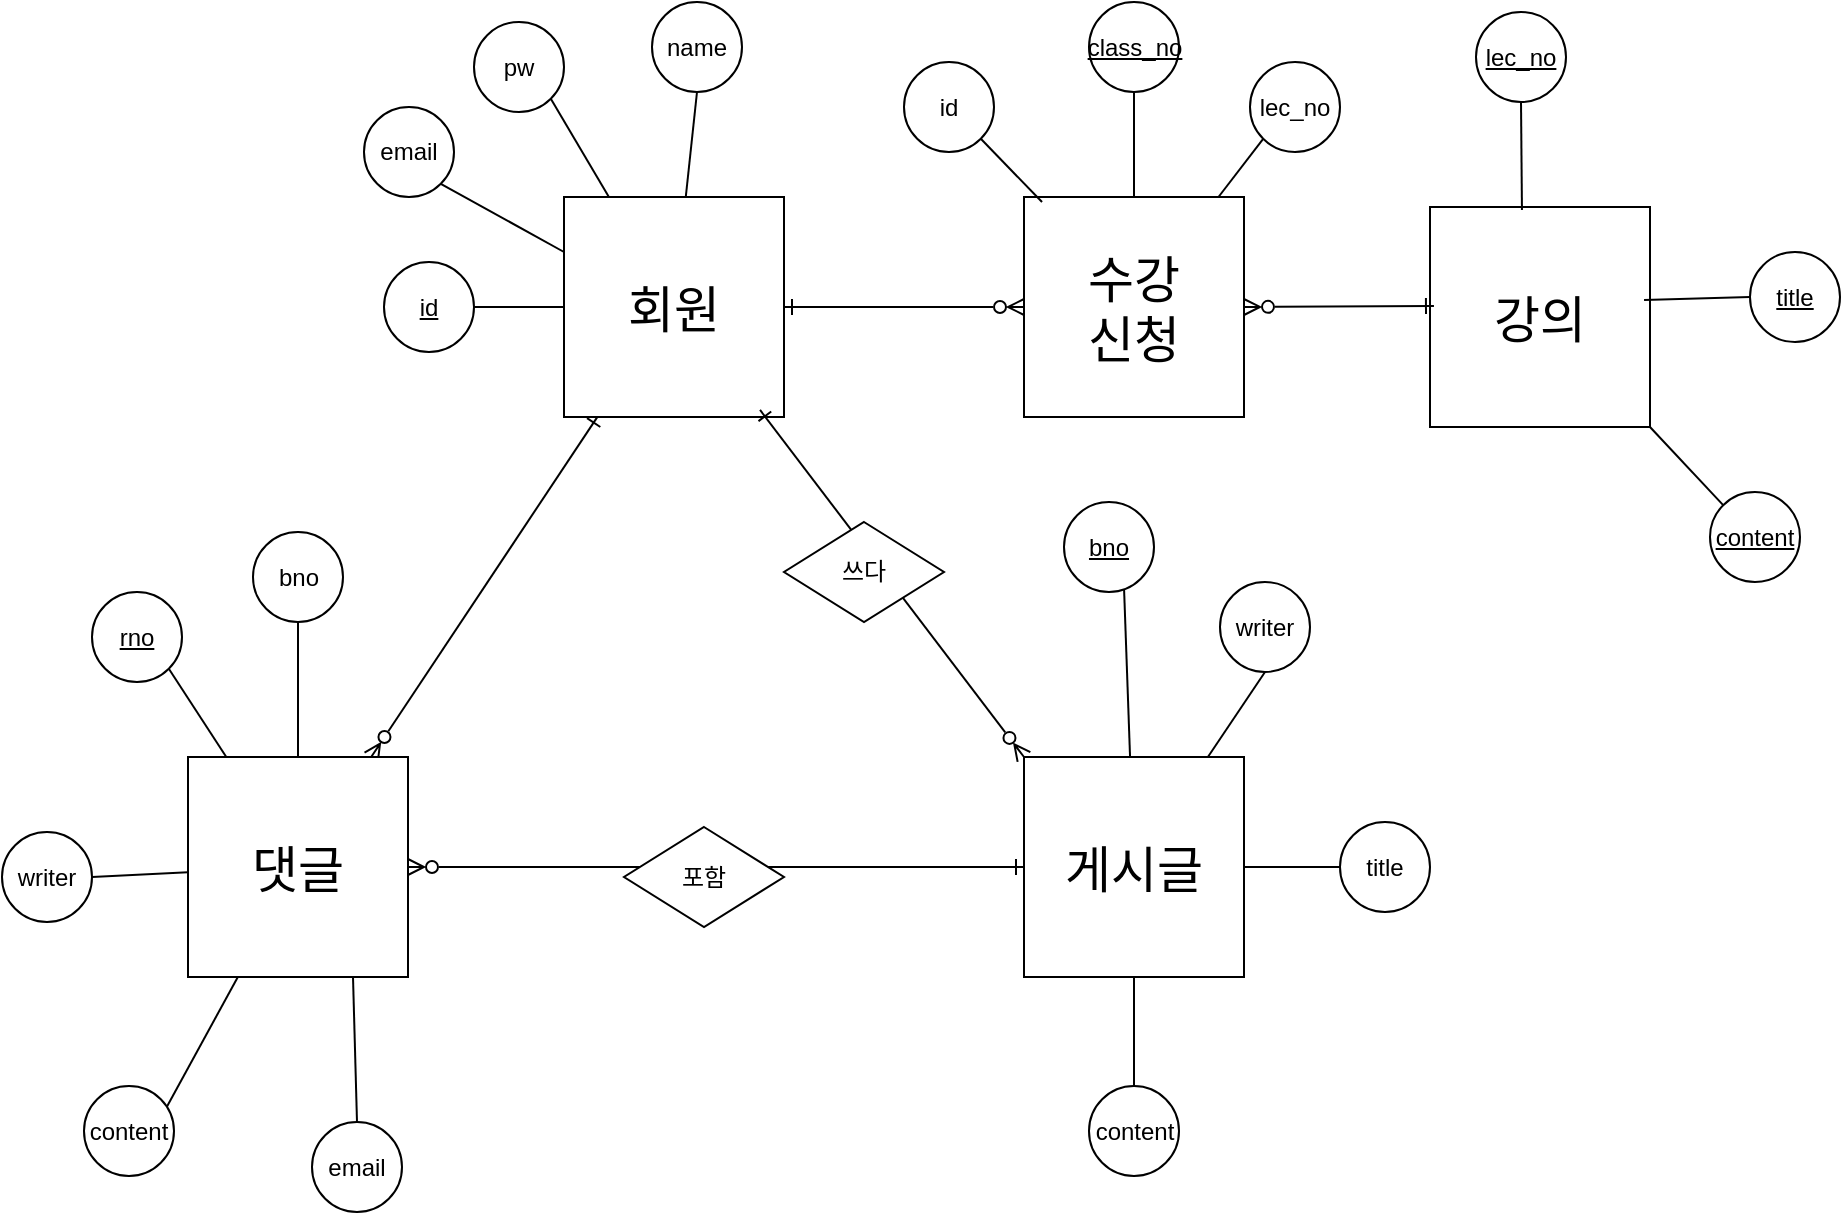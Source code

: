 <mxfile version="24.7.7">
  <diagram name="페이지-1" id="ZMWF_jh5PjNdTkbyq6kR">
    <mxGraphModel dx="1621" dy="739" grid="1" gridSize="10" guides="1" tooltips="1" connect="1" arrows="1" fold="1" page="1" pageScale="1" pageWidth="827" pageHeight="1169" math="0" shadow="0">
      <root>
        <mxCell id="0" />
        <mxCell id="1" parent="0" />
        <mxCell id="B7UjVybQpsrSIDHmtoby-45" style="edgeStyle=none;rounded=0;orthogonalLoop=1;jettySize=auto;html=1;exitX=0.155;exitY=0.995;exitDx=0;exitDy=0;endArrow=ERzeroToMany;endFill=0;startArrow=ERone;startFill=0;exitPerimeter=0;" edge="1" parent="1" source="B7UjVybQpsrSIDHmtoby-1" target="B7UjVybQpsrSIDHmtoby-29">
          <mxGeometry relative="1" as="geometry" />
        </mxCell>
        <mxCell id="B7UjVybQpsrSIDHmtoby-57" style="edgeStyle=none;rounded=0;orthogonalLoop=1;jettySize=auto;html=1;exitX=1;exitY=0.5;exitDx=0;exitDy=0;endArrow=ERzeroToMany;endFill=0;startArrow=ERone;startFill=0;" edge="1" parent="1" source="B7UjVybQpsrSIDHmtoby-1" target="B7UjVybQpsrSIDHmtoby-56">
          <mxGeometry relative="1" as="geometry" />
        </mxCell>
        <mxCell id="B7UjVybQpsrSIDHmtoby-1" value="&lt;font style=&quot;font-size: 25px;&quot;&gt;회원&lt;/font&gt;" style="whiteSpace=wrap;html=1;aspect=fixed;" vertex="1" parent="1">
          <mxGeometry x="-480" y="117.5" width="110" height="110" as="geometry" />
        </mxCell>
        <mxCell id="B7UjVybQpsrSIDHmtoby-7" style="rounded=0;orthogonalLoop=1;jettySize=auto;html=1;exitX=1;exitY=0.5;exitDx=0;exitDy=0;endArrow=none;endFill=0;" edge="1" parent="1" source="B7UjVybQpsrSIDHmtoby-2" target="B7UjVybQpsrSIDHmtoby-1">
          <mxGeometry relative="1" as="geometry" />
        </mxCell>
        <mxCell id="B7UjVybQpsrSIDHmtoby-2" value="&lt;u&gt;id&lt;/u&gt;" style="ellipse;whiteSpace=wrap;html=1;aspect=fixed;" vertex="1" parent="1">
          <mxGeometry x="-570" y="150" width="45" height="45" as="geometry" />
        </mxCell>
        <mxCell id="B7UjVybQpsrSIDHmtoby-14" style="edgeStyle=none;rounded=0;orthogonalLoop=1;jettySize=auto;html=1;exitX=1;exitY=1;exitDx=0;exitDy=0;endArrow=none;endFill=0;" edge="1" parent="1" source="B7UjVybQpsrSIDHmtoby-13" target="B7UjVybQpsrSIDHmtoby-1">
          <mxGeometry relative="1" as="geometry" />
        </mxCell>
        <mxCell id="B7UjVybQpsrSIDHmtoby-13" value="pw" style="ellipse;whiteSpace=wrap;html=1;aspect=fixed;" vertex="1" parent="1">
          <mxGeometry x="-525" y="30" width="45" height="45" as="geometry" />
        </mxCell>
        <mxCell id="B7UjVybQpsrSIDHmtoby-16" style="edgeStyle=none;rounded=0;orthogonalLoop=1;jettySize=auto;html=1;exitX=0.5;exitY=1;exitDx=0;exitDy=0;endArrow=none;endFill=0;" edge="1" parent="1" source="B7UjVybQpsrSIDHmtoby-15" target="B7UjVybQpsrSIDHmtoby-1">
          <mxGeometry relative="1" as="geometry" />
        </mxCell>
        <mxCell id="B7UjVybQpsrSIDHmtoby-15" value="name" style="ellipse;whiteSpace=wrap;html=1;aspect=fixed;" vertex="1" parent="1">
          <mxGeometry x="-436" y="20" width="45" height="45" as="geometry" />
        </mxCell>
        <mxCell id="B7UjVybQpsrSIDHmtoby-46" style="edgeStyle=none;rounded=0;orthogonalLoop=1;jettySize=auto;html=1;exitX=1;exitY=1;exitDx=0;exitDy=0;entryX=0;entryY=0.25;entryDx=0;entryDy=0;endArrow=none;endFill=0;" edge="1" parent="1" source="B7UjVybQpsrSIDHmtoby-17" target="B7UjVybQpsrSIDHmtoby-1">
          <mxGeometry relative="1" as="geometry" />
        </mxCell>
        <mxCell id="B7UjVybQpsrSIDHmtoby-17" value="email" style="ellipse;whiteSpace=wrap;html=1;aspect=fixed;" vertex="1" parent="1">
          <mxGeometry x="-580" y="72.5" width="45" height="45" as="geometry" />
        </mxCell>
        <mxCell id="B7UjVybQpsrSIDHmtoby-43" style="edgeStyle=none;rounded=0;orthogonalLoop=1;jettySize=auto;html=1;exitX=0;exitY=0.5;exitDx=0;exitDy=0;entryX=1;entryY=0.5;entryDx=0;entryDy=0;endArrow=ERzeroToMany;endFill=0;startArrow=ERone;startFill=0;" edge="1" parent="1" source="B7UjVybQpsrSIDHmtoby-19" target="B7UjVybQpsrSIDHmtoby-29">
          <mxGeometry relative="1" as="geometry" />
        </mxCell>
        <mxCell id="B7UjVybQpsrSIDHmtoby-19" value="&lt;font style=&quot;font-size: 25px;&quot;&gt;게시글&lt;/font&gt;" style="whiteSpace=wrap;html=1;aspect=fixed;" vertex="1" parent="1">
          <mxGeometry x="-250" y="397.5" width="110" height="110" as="geometry" />
        </mxCell>
        <mxCell id="B7UjVybQpsrSIDHmtoby-20" style="rounded=0;orthogonalLoop=1;jettySize=auto;html=1;endArrow=none;endFill=0;" edge="1" parent="1" source="B7UjVybQpsrSIDHmtoby-21" target="B7UjVybQpsrSIDHmtoby-19">
          <mxGeometry relative="1" as="geometry" />
        </mxCell>
        <mxCell id="B7UjVybQpsrSIDHmtoby-21" value="content" style="ellipse;whiteSpace=wrap;html=1;aspect=fixed;" vertex="1" parent="1">
          <mxGeometry x="-217.5" y="562" width="45" height="45" as="geometry" />
        </mxCell>
        <mxCell id="B7UjVybQpsrSIDHmtoby-22" style="edgeStyle=none;rounded=0;orthogonalLoop=1;jettySize=auto;html=1;exitX=0.667;exitY=0.956;exitDx=0;exitDy=0;endArrow=none;endFill=0;exitPerimeter=0;" edge="1" parent="1" source="B7UjVybQpsrSIDHmtoby-23" target="B7UjVybQpsrSIDHmtoby-19">
          <mxGeometry relative="1" as="geometry" />
        </mxCell>
        <mxCell id="B7UjVybQpsrSIDHmtoby-23" value="&lt;u&gt;bno&lt;/u&gt;" style="ellipse;whiteSpace=wrap;html=1;aspect=fixed;" vertex="1" parent="1">
          <mxGeometry x="-230" y="270" width="45" height="45" as="geometry" />
        </mxCell>
        <mxCell id="B7UjVybQpsrSIDHmtoby-24" style="edgeStyle=none;rounded=0;orthogonalLoop=1;jettySize=auto;html=1;exitX=0.5;exitY=1;exitDx=0;exitDy=0;endArrow=none;endFill=0;" edge="1" parent="1" source="B7UjVybQpsrSIDHmtoby-25" target="B7UjVybQpsrSIDHmtoby-19">
          <mxGeometry relative="1" as="geometry" />
        </mxCell>
        <mxCell id="B7UjVybQpsrSIDHmtoby-25" value="writer" style="ellipse;whiteSpace=wrap;html=1;aspect=fixed;" vertex="1" parent="1">
          <mxGeometry x="-152" y="310" width="45" height="45" as="geometry" />
        </mxCell>
        <mxCell id="B7UjVybQpsrSIDHmtoby-26" style="edgeStyle=none;rounded=0;orthogonalLoop=1;jettySize=auto;html=1;exitX=0;exitY=0.5;exitDx=0;exitDy=0;entryX=1;entryY=0.5;entryDx=0;entryDy=0;endArrow=none;endFill=0;" edge="1" parent="1" source="B7UjVybQpsrSIDHmtoby-27" target="B7UjVybQpsrSIDHmtoby-19">
          <mxGeometry relative="1" as="geometry" />
        </mxCell>
        <mxCell id="B7UjVybQpsrSIDHmtoby-27" value="title" style="ellipse;whiteSpace=wrap;html=1;aspect=fixed;" vertex="1" parent="1">
          <mxGeometry x="-92" y="430" width="45" height="45" as="geometry" />
        </mxCell>
        <mxCell id="B7UjVybQpsrSIDHmtoby-28" style="edgeStyle=none;rounded=0;orthogonalLoop=1;jettySize=auto;html=1;exitX=1;exitY=0.5;exitDx=0;exitDy=0;" edge="1" parent="1" source="B7UjVybQpsrSIDHmtoby-21" target="B7UjVybQpsrSIDHmtoby-21">
          <mxGeometry relative="1" as="geometry" />
        </mxCell>
        <mxCell id="B7UjVybQpsrSIDHmtoby-29" value="&lt;span style=&quot;font-size: 25px;&quot;&gt;댓글&lt;/span&gt;" style="whiteSpace=wrap;html=1;aspect=fixed;" vertex="1" parent="1">
          <mxGeometry x="-668" y="397.5" width="110" height="110" as="geometry" />
        </mxCell>
        <mxCell id="B7UjVybQpsrSIDHmtoby-30" style="rounded=0;orthogonalLoop=1;jettySize=auto;html=1;exitX=1;exitY=0.5;exitDx=0;exitDy=0;endArrow=none;endFill=0;" edge="1" parent="1" source="B7UjVybQpsrSIDHmtoby-31" target="B7UjVybQpsrSIDHmtoby-29">
          <mxGeometry relative="1" as="geometry" />
        </mxCell>
        <mxCell id="B7UjVybQpsrSIDHmtoby-31" value="writer" style="ellipse;whiteSpace=wrap;html=1;aspect=fixed;" vertex="1" parent="1">
          <mxGeometry x="-761" y="435" width="45" height="45" as="geometry" />
        </mxCell>
        <mxCell id="B7UjVybQpsrSIDHmtoby-32" style="edgeStyle=none;rounded=0;orthogonalLoop=1;jettySize=auto;html=1;exitX=1;exitY=1;exitDx=0;exitDy=0;endArrow=none;endFill=0;" edge="1" parent="1" source="B7UjVybQpsrSIDHmtoby-33" target="B7UjVybQpsrSIDHmtoby-29">
          <mxGeometry relative="1" as="geometry" />
        </mxCell>
        <mxCell id="B7UjVybQpsrSIDHmtoby-33" value="&lt;u&gt;rno&lt;/u&gt;" style="ellipse;whiteSpace=wrap;html=1;aspect=fixed;" vertex="1" parent="1">
          <mxGeometry x="-716" y="315" width="45" height="45" as="geometry" />
        </mxCell>
        <mxCell id="B7UjVybQpsrSIDHmtoby-34" style="edgeStyle=none;rounded=0;orthogonalLoop=1;jettySize=auto;html=1;exitX=0.5;exitY=1;exitDx=0;exitDy=0;endArrow=none;endFill=0;" edge="1" parent="1" source="B7UjVybQpsrSIDHmtoby-35" target="B7UjVybQpsrSIDHmtoby-29">
          <mxGeometry relative="1" as="geometry" />
        </mxCell>
        <mxCell id="B7UjVybQpsrSIDHmtoby-35" value="content" style="ellipse;whiteSpace=wrap;html=1;aspect=fixed;" vertex="1" parent="1">
          <mxGeometry x="-720" y="562" width="45" height="45" as="geometry" />
        </mxCell>
        <mxCell id="B7UjVybQpsrSIDHmtoby-38" style="edgeStyle=none;rounded=0;orthogonalLoop=1;jettySize=auto;html=1;exitX=0.5;exitY=0;exitDx=0;exitDy=0;entryX=0.75;entryY=1;entryDx=0;entryDy=0;endArrow=none;endFill=0;" edge="1" parent="1" source="B7UjVybQpsrSIDHmtoby-37" target="B7UjVybQpsrSIDHmtoby-29">
          <mxGeometry relative="1" as="geometry" />
        </mxCell>
        <mxCell id="B7UjVybQpsrSIDHmtoby-37" value="email" style="ellipse;whiteSpace=wrap;html=1;aspect=fixed;" vertex="1" parent="1">
          <mxGeometry x="-606" y="580" width="45" height="45" as="geometry" />
        </mxCell>
        <mxCell id="B7UjVybQpsrSIDHmtoby-39" style="edgeStyle=none;rounded=0;orthogonalLoop=1;jettySize=auto;html=1;exitX=0;exitY=0;exitDx=0;exitDy=0;entryX=0.891;entryY=0.968;entryDx=0;entryDy=0;entryPerimeter=0;endArrow=ERone;endFill=0;startArrow=ERzeroToMany;startFill=0;" edge="1" parent="1" source="B7UjVybQpsrSIDHmtoby-19" target="B7UjVybQpsrSIDHmtoby-1">
          <mxGeometry relative="1" as="geometry" />
        </mxCell>
        <mxCell id="B7UjVybQpsrSIDHmtoby-40" value="쓰다" style="rhombus;whiteSpace=wrap;html=1;" vertex="1" parent="1">
          <mxGeometry x="-370" y="280" width="80" height="50" as="geometry" />
        </mxCell>
        <mxCell id="B7UjVybQpsrSIDHmtoby-44" value="포함" style="rhombus;whiteSpace=wrap;html=1;" vertex="1" parent="1">
          <mxGeometry x="-450" y="432.5" width="80" height="50" as="geometry" />
        </mxCell>
        <mxCell id="B7UjVybQpsrSIDHmtoby-47" value="&lt;font style=&quot;font-size: 25px;&quot;&gt;강의&lt;/font&gt;" style="whiteSpace=wrap;html=1;aspect=fixed;" vertex="1" parent="1">
          <mxGeometry x="-47" y="122.5" width="110" height="110" as="geometry" />
        </mxCell>
        <mxCell id="B7UjVybQpsrSIDHmtoby-48" value="&lt;u&gt;lec_no&lt;/u&gt;" style="ellipse;whiteSpace=wrap;html=1;aspect=fixed;" vertex="1" parent="1">
          <mxGeometry x="-24" y="25" width="45" height="45" as="geometry" />
        </mxCell>
        <mxCell id="B7UjVybQpsrSIDHmtoby-49" style="edgeStyle=none;rounded=0;orthogonalLoop=1;jettySize=auto;html=1;exitX=0.5;exitY=1;exitDx=0;exitDy=0;entryX=0.418;entryY=0.014;entryDx=0;entryDy=0;entryPerimeter=0;endArrow=none;endFill=0;" edge="1" parent="1" source="B7UjVybQpsrSIDHmtoby-48" target="B7UjVybQpsrSIDHmtoby-47">
          <mxGeometry relative="1" as="geometry" />
        </mxCell>
        <mxCell id="B7UjVybQpsrSIDHmtoby-50" value="&lt;u&gt;title&lt;/u&gt;" style="ellipse;whiteSpace=wrap;html=1;aspect=fixed;" vertex="1" parent="1">
          <mxGeometry x="113" y="145" width="45" height="45" as="geometry" />
        </mxCell>
        <mxCell id="B7UjVybQpsrSIDHmtoby-51" style="edgeStyle=none;rounded=0;orthogonalLoop=1;jettySize=auto;html=1;exitX=0;exitY=0.5;exitDx=0;exitDy=0;entryX=0.973;entryY=0.423;entryDx=0;entryDy=0;entryPerimeter=0;endArrow=none;endFill=0;" edge="1" parent="1" source="B7UjVybQpsrSIDHmtoby-50" target="B7UjVybQpsrSIDHmtoby-47">
          <mxGeometry relative="1" as="geometry" />
        </mxCell>
        <mxCell id="B7UjVybQpsrSIDHmtoby-54" style="edgeStyle=none;rounded=0;orthogonalLoop=1;jettySize=auto;html=1;exitX=0;exitY=0;exitDx=0;exitDy=0;entryX=1;entryY=1;entryDx=0;entryDy=0;endArrow=none;endFill=0;" edge="1" parent="1" source="B7UjVybQpsrSIDHmtoby-52" target="B7UjVybQpsrSIDHmtoby-47">
          <mxGeometry relative="1" as="geometry" />
        </mxCell>
        <mxCell id="B7UjVybQpsrSIDHmtoby-52" value="&lt;u&gt;content&lt;/u&gt;" style="ellipse;whiteSpace=wrap;html=1;aspect=fixed;" vertex="1" parent="1">
          <mxGeometry x="93" y="265" width="45" height="45" as="geometry" />
        </mxCell>
        <mxCell id="B7UjVybQpsrSIDHmtoby-56" value="&lt;span style=&quot;font-size: 25px;&quot;&gt;수강&lt;/span&gt;&lt;div&gt;&lt;span style=&quot;font-size: 25px;&quot;&gt;신청&lt;/span&gt;&lt;/div&gt;" style="whiteSpace=wrap;html=1;aspect=fixed;" vertex="1" parent="1">
          <mxGeometry x="-250" y="117.5" width="110" height="110" as="geometry" />
        </mxCell>
        <mxCell id="B7UjVybQpsrSIDHmtoby-58" style="edgeStyle=none;rounded=0;orthogonalLoop=1;jettySize=auto;html=1;exitX=1;exitY=0.5;exitDx=0;exitDy=0;entryX=0.018;entryY=0.45;entryDx=0;entryDy=0;entryPerimeter=0;endArrow=ERone;endFill=0;startArrow=ERzeroToMany;startFill=0;" edge="1" parent="1" source="B7UjVybQpsrSIDHmtoby-56" target="B7UjVybQpsrSIDHmtoby-47">
          <mxGeometry relative="1" as="geometry" />
        </mxCell>
        <mxCell id="B7UjVybQpsrSIDHmtoby-60" style="edgeStyle=none;rounded=0;orthogonalLoop=1;jettySize=auto;html=1;exitX=0.5;exitY=1;exitDx=0;exitDy=0;entryX=0.5;entryY=0;entryDx=0;entryDy=0;endArrow=none;endFill=0;" edge="1" parent="1" source="B7UjVybQpsrSIDHmtoby-59" target="B7UjVybQpsrSIDHmtoby-56">
          <mxGeometry relative="1" as="geometry" />
        </mxCell>
        <mxCell id="B7UjVybQpsrSIDHmtoby-59" value="&lt;u&gt;class_no&lt;/u&gt;" style="ellipse;whiteSpace=wrap;html=1;aspect=fixed;" vertex="1" parent="1">
          <mxGeometry x="-217.5" y="20" width="45" height="45" as="geometry" />
        </mxCell>
        <mxCell id="B7UjVybQpsrSIDHmtoby-61" value="id" style="ellipse;whiteSpace=wrap;html=1;aspect=fixed;" vertex="1" parent="1">
          <mxGeometry x="-310" y="50" width="45" height="45" as="geometry" />
        </mxCell>
        <mxCell id="B7UjVybQpsrSIDHmtoby-62" style="edgeStyle=none;rounded=0;orthogonalLoop=1;jettySize=auto;html=1;exitX=1;exitY=1;exitDx=0;exitDy=0;entryX=0.082;entryY=0.023;entryDx=0;entryDy=0;entryPerimeter=0;endArrow=none;endFill=0;" edge="1" parent="1" source="B7UjVybQpsrSIDHmtoby-61" target="B7UjVybQpsrSIDHmtoby-56">
          <mxGeometry relative="1" as="geometry" />
        </mxCell>
        <mxCell id="B7UjVybQpsrSIDHmtoby-64" style="edgeStyle=none;rounded=0;orthogonalLoop=1;jettySize=auto;html=1;exitX=0;exitY=1;exitDx=0;exitDy=0;endArrow=none;endFill=0;" edge="1" parent="1" source="B7UjVybQpsrSIDHmtoby-63" target="B7UjVybQpsrSIDHmtoby-56">
          <mxGeometry relative="1" as="geometry" />
        </mxCell>
        <mxCell id="B7UjVybQpsrSIDHmtoby-63" value="lec_no" style="ellipse;whiteSpace=wrap;html=1;aspect=fixed;" vertex="1" parent="1">
          <mxGeometry x="-137" y="50" width="45" height="45" as="geometry" />
        </mxCell>
        <mxCell id="B7UjVybQpsrSIDHmtoby-66" style="edgeStyle=none;rounded=0;orthogonalLoop=1;jettySize=auto;html=1;exitX=0.5;exitY=1;exitDx=0;exitDy=0;endArrow=none;endFill=0;" edge="1" parent="1" source="B7UjVybQpsrSIDHmtoby-65" target="B7UjVybQpsrSIDHmtoby-29">
          <mxGeometry relative="1" as="geometry" />
        </mxCell>
        <mxCell id="B7UjVybQpsrSIDHmtoby-65" value="bno" style="ellipse;whiteSpace=wrap;html=1;aspect=fixed;" vertex="1" parent="1">
          <mxGeometry x="-635.5" y="285" width="45" height="45" as="geometry" />
        </mxCell>
      </root>
    </mxGraphModel>
  </diagram>
</mxfile>
